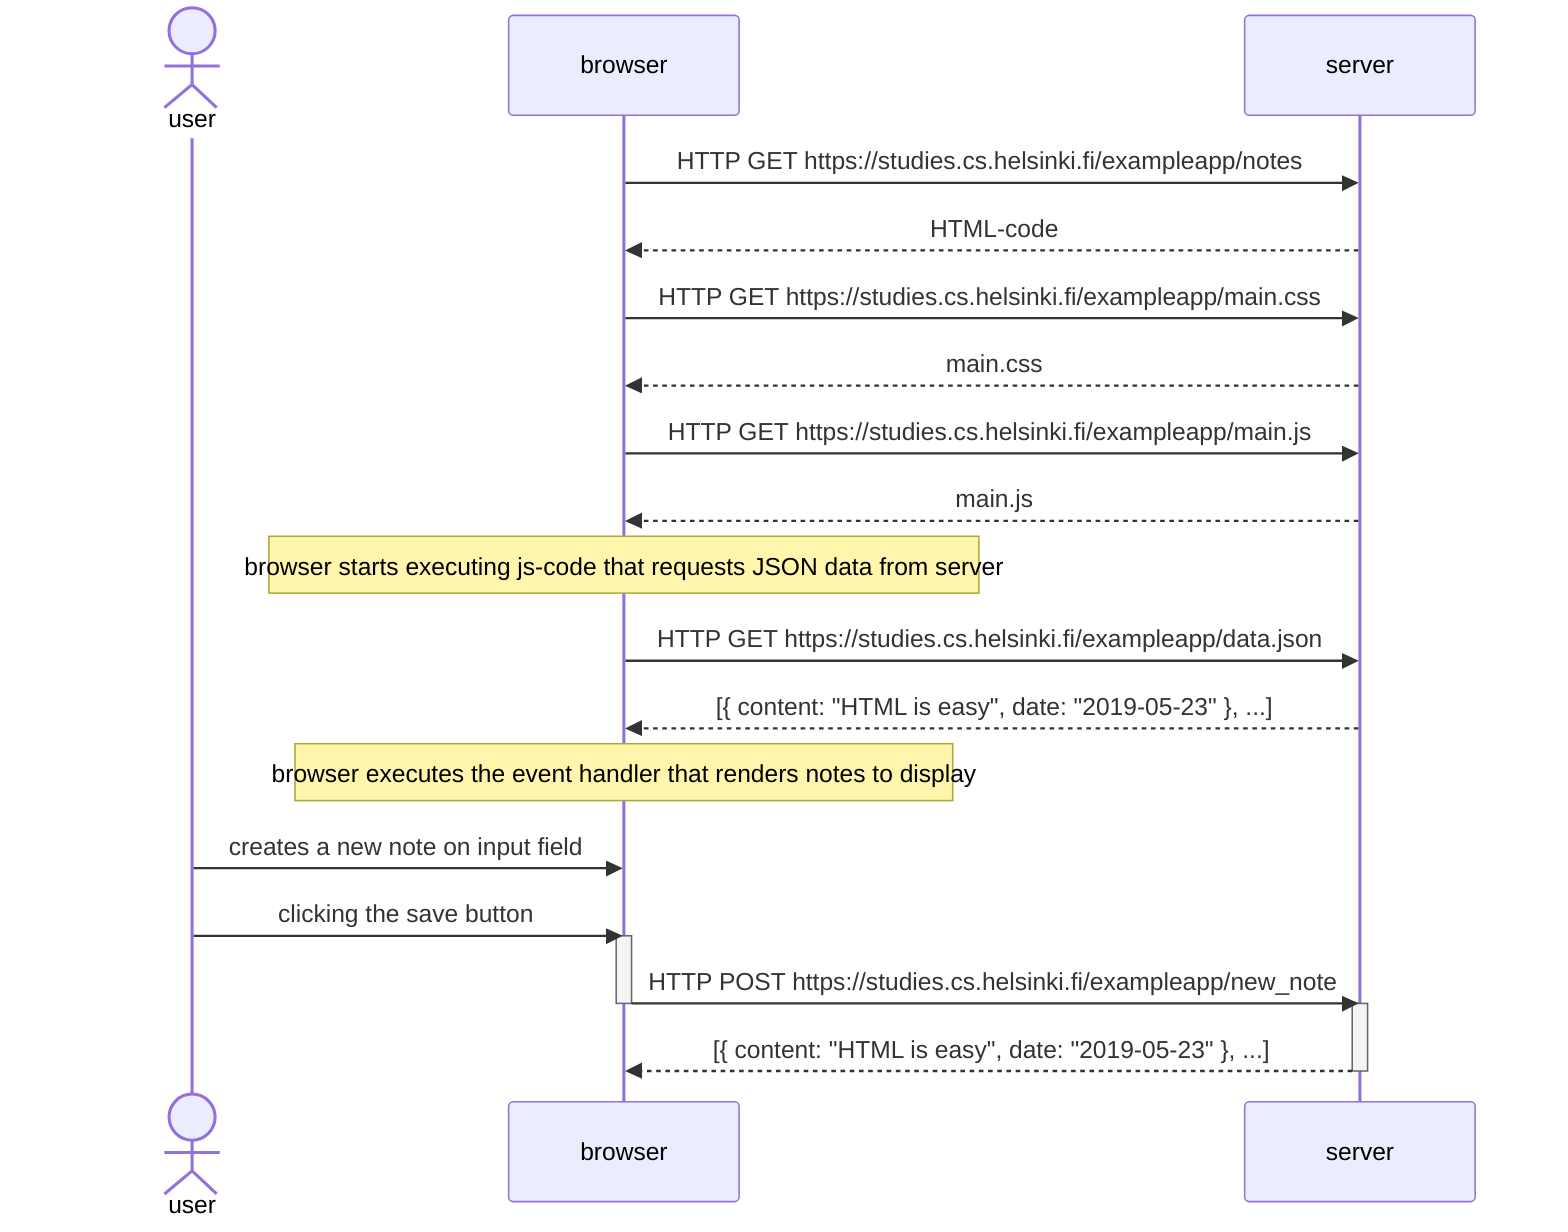 sequenceDiagram
actor user
browser->>server: HTTP GET https://studies.cs.helsinki.fi/exampleapp/notes
server-->>browser: HTML-code
browser->>server: HTTP GET https://studies.cs.helsinki.fi/exampleapp/main.css
server-->>browser: main.css
browser->>server: HTTP GET https://studies.cs.helsinki.fi/exampleapp/main.js
server-->>browser: main.js

Note over browser: browser starts executing js-code that requests JSON data from server

browser->>server: HTTP GET https://studies.cs.helsinki.fi/exampleapp/data.json
server-->>browser: [{ content: "HTML is easy", date: "2019-05-23" }, ...]

Note over browser: browser executes the event handler that renders notes to display

user->>browser: creates a new note on input field
user->>browser: clicking the save button
activate browser
browser->>server: HTTP POST https://studies.cs.helsinki.fi/exampleapp/new_note
deactivate browser
activate server
server-->>browser: [{ content: "HTML is easy", date: "2019-05-23" }, ...]
deactivate server